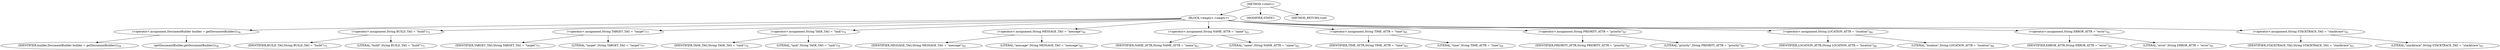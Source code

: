 digraph "&lt;clinit&gt;" {  
"1193" [label = <(METHOD,&lt;clinit&gt;)> ]
"1194" [label = <(BLOCK,&lt;empty&gt;,&lt;empty&gt;)> ]
"1195" [label = <(&lt;operator&gt;.assignment,DocumentBuilder builder = getDocumentBuilder())<SUB>58</SUB>> ]
"1196" [label = <(IDENTIFIER,builder,DocumentBuilder builder = getDocumentBuilder())<SUB>58</SUB>> ]
"1197" [label = <(getDocumentBuilder,getDocumentBuilder())<SUB>58</SUB>> ]
"1198" [label = <(&lt;operator&gt;.assignment,String BUILD_TAG = &quot;build&quot;)<SUB>75</SUB>> ]
"1199" [label = <(IDENTIFIER,BUILD_TAG,String BUILD_TAG = &quot;build&quot;)<SUB>75</SUB>> ]
"1200" [label = <(LITERAL,&quot;build&quot;,String BUILD_TAG = &quot;build&quot;)<SUB>75</SUB>> ]
"1201" [label = <(&lt;operator&gt;.assignment,String TARGET_TAG = &quot;target&quot;)<SUB>77</SUB>> ]
"1202" [label = <(IDENTIFIER,TARGET_TAG,String TARGET_TAG = &quot;target&quot;)<SUB>77</SUB>> ]
"1203" [label = <(LITERAL,&quot;target&quot;,String TARGET_TAG = &quot;target&quot;)<SUB>77</SUB>> ]
"1204" [label = <(&lt;operator&gt;.assignment,String TASK_TAG = &quot;task&quot;)<SUB>79</SUB>> ]
"1205" [label = <(IDENTIFIER,TASK_TAG,String TASK_TAG = &quot;task&quot;)<SUB>79</SUB>> ]
"1206" [label = <(LITERAL,&quot;task&quot;,String TASK_TAG = &quot;task&quot;)<SUB>79</SUB>> ]
"1207" [label = <(&lt;operator&gt;.assignment,String MESSAGE_TAG = &quot;message&quot;)<SUB>81</SUB>> ]
"1208" [label = <(IDENTIFIER,MESSAGE_TAG,String MESSAGE_TAG = &quot;message&quot;)<SUB>81</SUB>> ]
"1209" [label = <(LITERAL,&quot;message&quot;,String MESSAGE_TAG = &quot;message&quot;)<SUB>81</SUB>> ]
"1210" [label = <(&lt;operator&gt;.assignment,String NAME_ATTR = &quot;name&quot;)<SUB>83</SUB>> ]
"1211" [label = <(IDENTIFIER,NAME_ATTR,String NAME_ATTR = &quot;name&quot;)<SUB>83</SUB>> ]
"1212" [label = <(LITERAL,&quot;name&quot;,String NAME_ATTR = &quot;name&quot;)<SUB>83</SUB>> ]
"1213" [label = <(&lt;operator&gt;.assignment,String TIME_ATTR = &quot;time&quot;)<SUB>85</SUB>> ]
"1214" [label = <(IDENTIFIER,TIME_ATTR,String TIME_ATTR = &quot;time&quot;)<SUB>85</SUB>> ]
"1215" [label = <(LITERAL,&quot;time&quot;,String TIME_ATTR = &quot;time&quot;)<SUB>85</SUB>> ]
"1216" [label = <(&lt;operator&gt;.assignment,String PRIORITY_ATTR = &quot;priority&quot;)<SUB>87</SUB>> ]
"1217" [label = <(IDENTIFIER,PRIORITY_ATTR,String PRIORITY_ATTR = &quot;priority&quot;)<SUB>87</SUB>> ]
"1218" [label = <(LITERAL,&quot;priority&quot;,String PRIORITY_ATTR = &quot;priority&quot;)<SUB>87</SUB>> ]
"1219" [label = <(&lt;operator&gt;.assignment,String LOCATION_ATTR = &quot;location&quot;)<SUB>89</SUB>> ]
"1220" [label = <(IDENTIFIER,LOCATION_ATTR,String LOCATION_ATTR = &quot;location&quot;)<SUB>89</SUB>> ]
"1221" [label = <(LITERAL,&quot;location&quot;,String LOCATION_ATTR = &quot;location&quot;)<SUB>89</SUB>> ]
"1222" [label = <(&lt;operator&gt;.assignment,String ERROR_ATTR = &quot;error&quot;)<SUB>91</SUB>> ]
"1223" [label = <(IDENTIFIER,ERROR_ATTR,String ERROR_ATTR = &quot;error&quot;)<SUB>91</SUB>> ]
"1224" [label = <(LITERAL,&quot;error&quot;,String ERROR_ATTR = &quot;error&quot;)<SUB>91</SUB>> ]
"1225" [label = <(&lt;operator&gt;.assignment,String STACKTRACE_TAG = &quot;stacktrace&quot;)<SUB>93</SUB>> ]
"1226" [label = <(IDENTIFIER,STACKTRACE_TAG,String STACKTRACE_TAG = &quot;stacktrace&quot;)<SUB>93</SUB>> ]
"1227" [label = <(LITERAL,&quot;stacktrace&quot;,String STACKTRACE_TAG = &quot;stacktrace&quot;)<SUB>93</SUB>> ]
"1228" [label = <(MODIFIER,STATIC)> ]
"1229" [label = <(METHOD_RETURN,void)> ]
  "1193" -> "1194" 
  "1193" -> "1228" 
  "1193" -> "1229" 
  "1194" -> "1195" 
  "1194" -> "1198" 
  "1194" -> "1201" 
  "1194" -> "1204" 
  "1194" -> "1207" 
  "1194" -> "1210" 
  "1194" -> "1213" 
  "1194" -> "1216" 
  "1194" -> "1219" 
  "1194" -> "1222" 
  "1194" -> "1225" 
  "1195" -> "1196" 
  "1195" -> "1197" 
  "1198" -> "1199" 
  "1198" -> "1200" 
  "1201" -> "1202" 
  "1201" -> "1203" 
  "1204" -> "1205" 
  "1204" -> "1206" 
  "1207" -> "1208" 
  "1207" -> "1209" 
  "1210" -> "1211" 
  "1210" -> "1212" 
  "1213" -> "1214" 
  "1213" -> "1215" 
  "1216" -> "1217" 
  "1216" -> "1218" 
  "1219" -> "1220" 
  "1219" -> "1221" 
  "1222" -> "1223" 
  "1222" -> "1224" 
  "1225" -> "1226" 
  "1225" -> "1227" 
}
